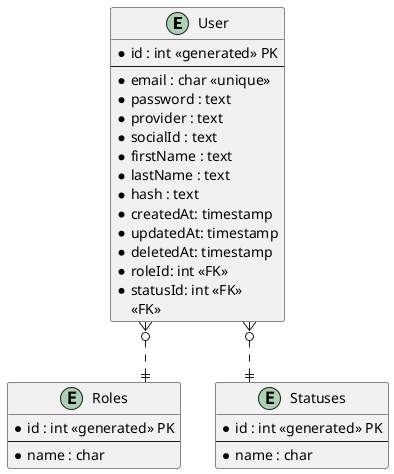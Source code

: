 @startuml

' hide the spot
' hide circle

' avoid problems with angled crows feet
skinparam linetype ortho

entity "User" as user {
  *id : int <<generated>> PK
  --
  *email : char <<unique>>
  *password : text
  *provider : text
  *socialId : text
  *firstName : text
  *lastName : text
  *hash : text
  *createdAt: timestamp
  *updatedAt: timestamp
  *deletedAt: timestamp
  *roleId: int <<FK>>
  *statusId: int <<FK>>
  <<FK>>
}

entity "Roles" as roles {
  *id : int <<generated>> PK
  --
  *name : char
}

entity "Statuses" as statuses {
  *id : int <<generated>> PK
  --
  *name : char
}

user }o..|| roles
user }o..|| statuses

@enduml